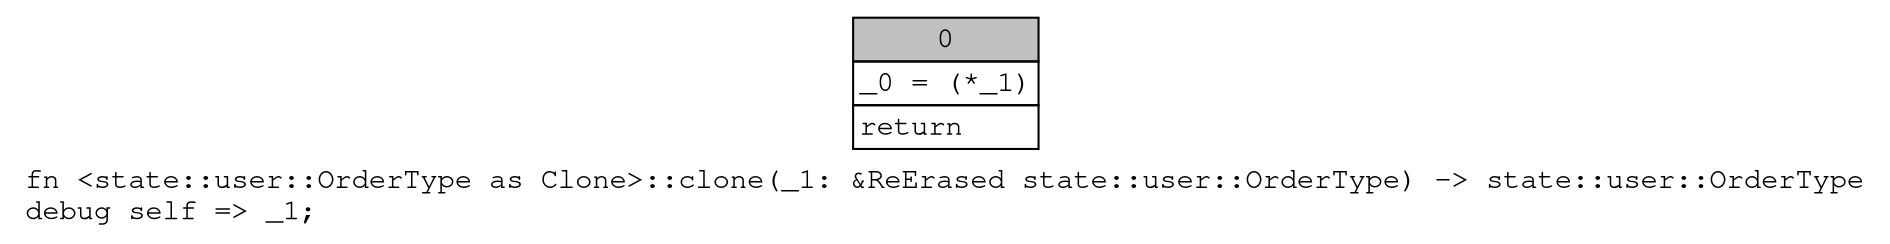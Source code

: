 digraph Mir_0_18611 {
    graph [fontname="Courier, monospace"];
    node [fontname="Courier, monospace"];
    edge [fontname="Courier, monospace"];
    label=<fn &lt;state::user::OrderType as Clone&gt;::clone(_1: &amp;ReErased state::user::OrderType) -&gt; state::user::OrderType<br align="left"/>debug self =&gt; _1;<br align="left"/>>;
    bb0__0_18611 [shape="none", label=<<table border="0" cellborder="1" cellspacing="0"><tr><td bgcolor="gray" align="center" colspan="1">0</td></tr><tr><td align="left" balign="left">_0 = (*_1)<br/></td></tr><tr><td align="left">return</td></tr></table>>];
}
